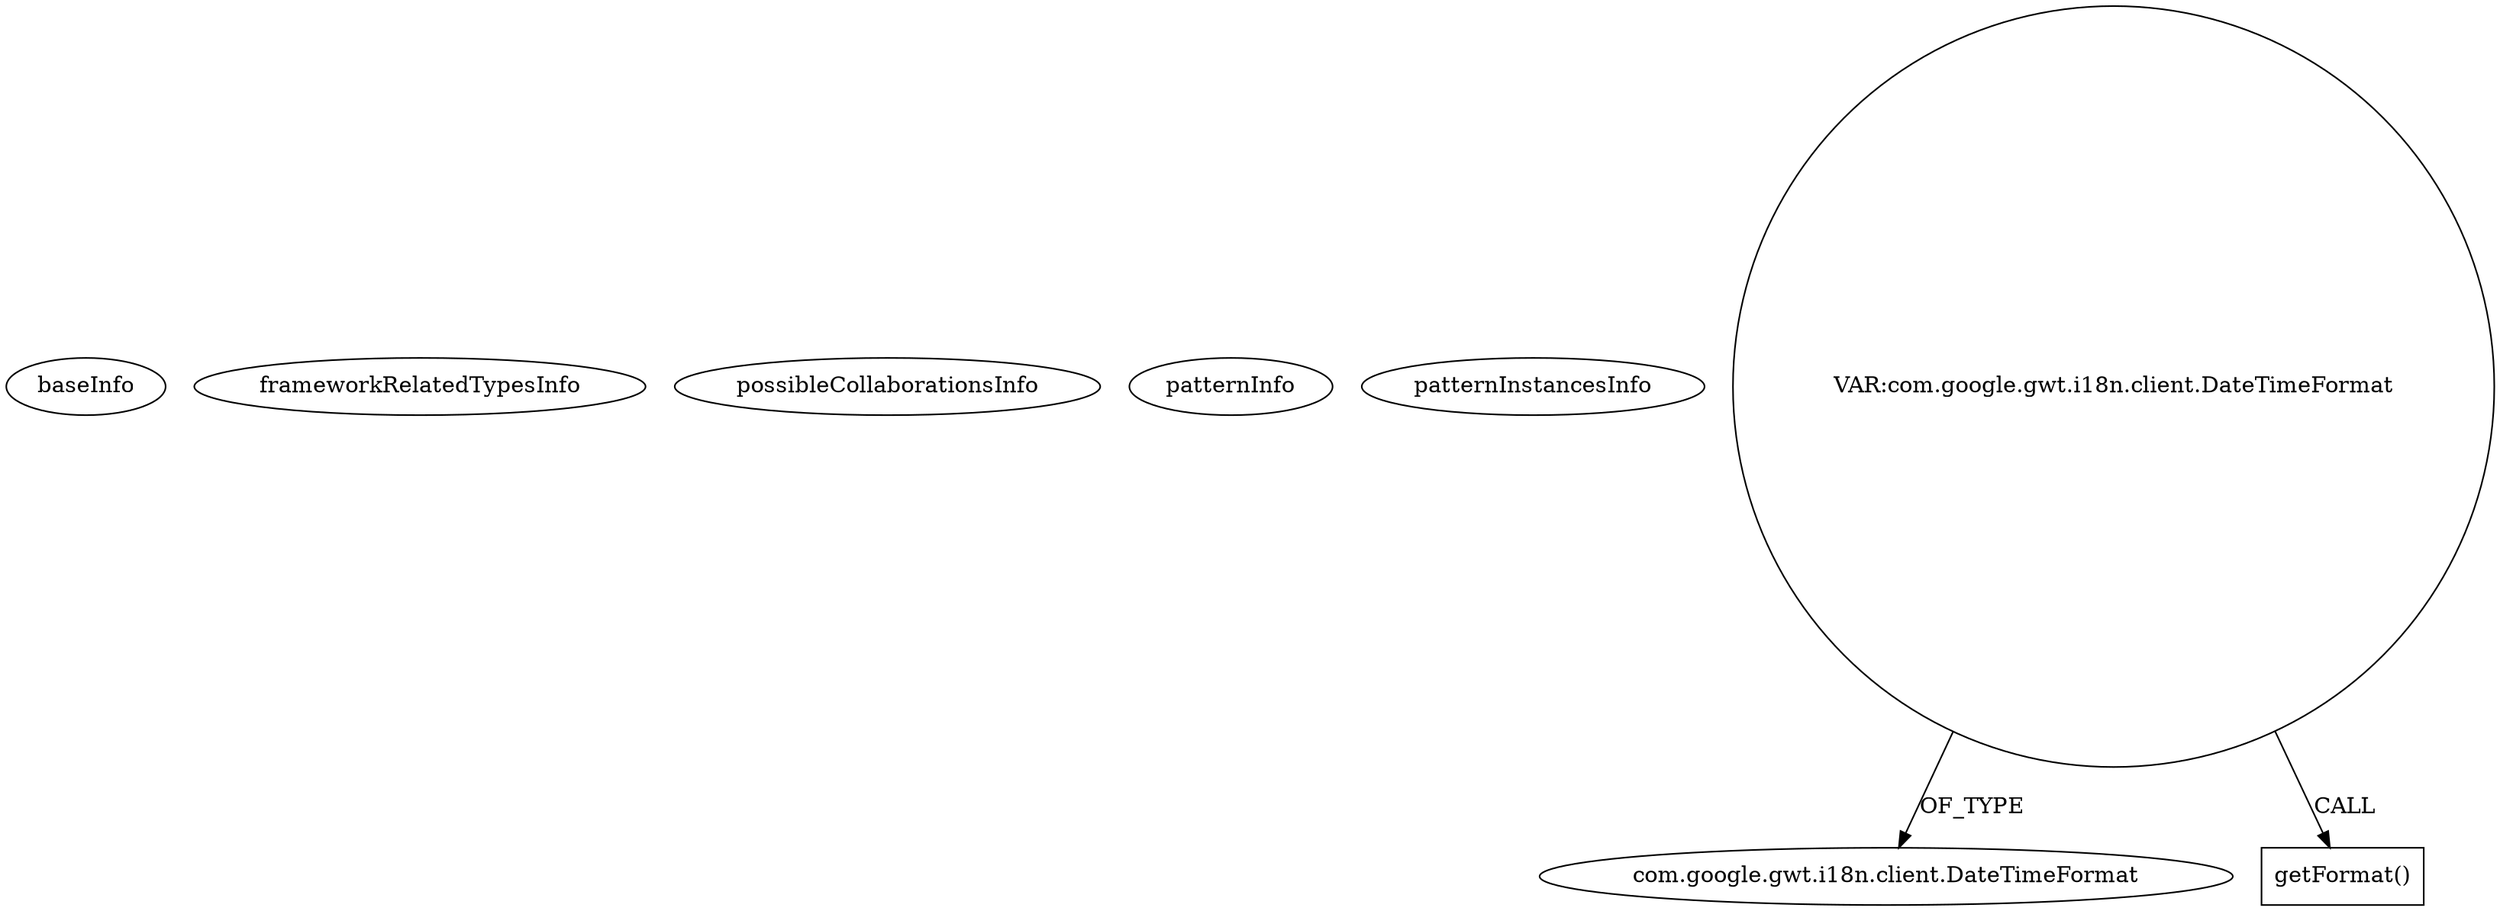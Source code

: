 digraph {
baseInfo[graphId=1135,category="pattern",isAnonymous=false,possibleRelation=false]
frameworkRelatedTypesInfo[]
possibleCollaborationsInfo[]
patternInfo[frequency=3.0,patternRootClient=null]
patternInstancesInfo[0="coldplayguy-flight87~/coldplayguy-flight87/flight87-master/BookFlight/src/bookflight/client/BookFlight.java~BookFlight~1091",1="nakaken0629-mezamashimailgwt~/nakaken0629-mezamashimailgwt/mezamashimailgwt-master/mezamashimailgwt/src/com/appspot/mezamashimailgwt/client/Mezamashimailgwt.java~void onClick(com.google.gwt.event.dom.client.ClickEvent)~4118",2="Tok-Ziraja222~/Tok-Ziraja222/Ziraja222-master/src/ziraja/client/presenter/ReportsPresenter.java~void prepareTable()~419"]
255[label="com.google.gwt.i18n.client.DateTimeFormat",vertexType="FRAMEWORK_CLASS_TYPE",isFrameworkType=false]
253[label="VAR:com.google.gwt.i18n.client.DateTimeFormat",vertexType="VARIABLE_EXPRESION",isFrameworkType=false,shape=circle]
254[label="getFormat()",vertexType="INSIDE_CALL",isFrameworkType=false,shape=box]
253->254[label="CALL"]
253->255[label="OF_TYPE"]
}
